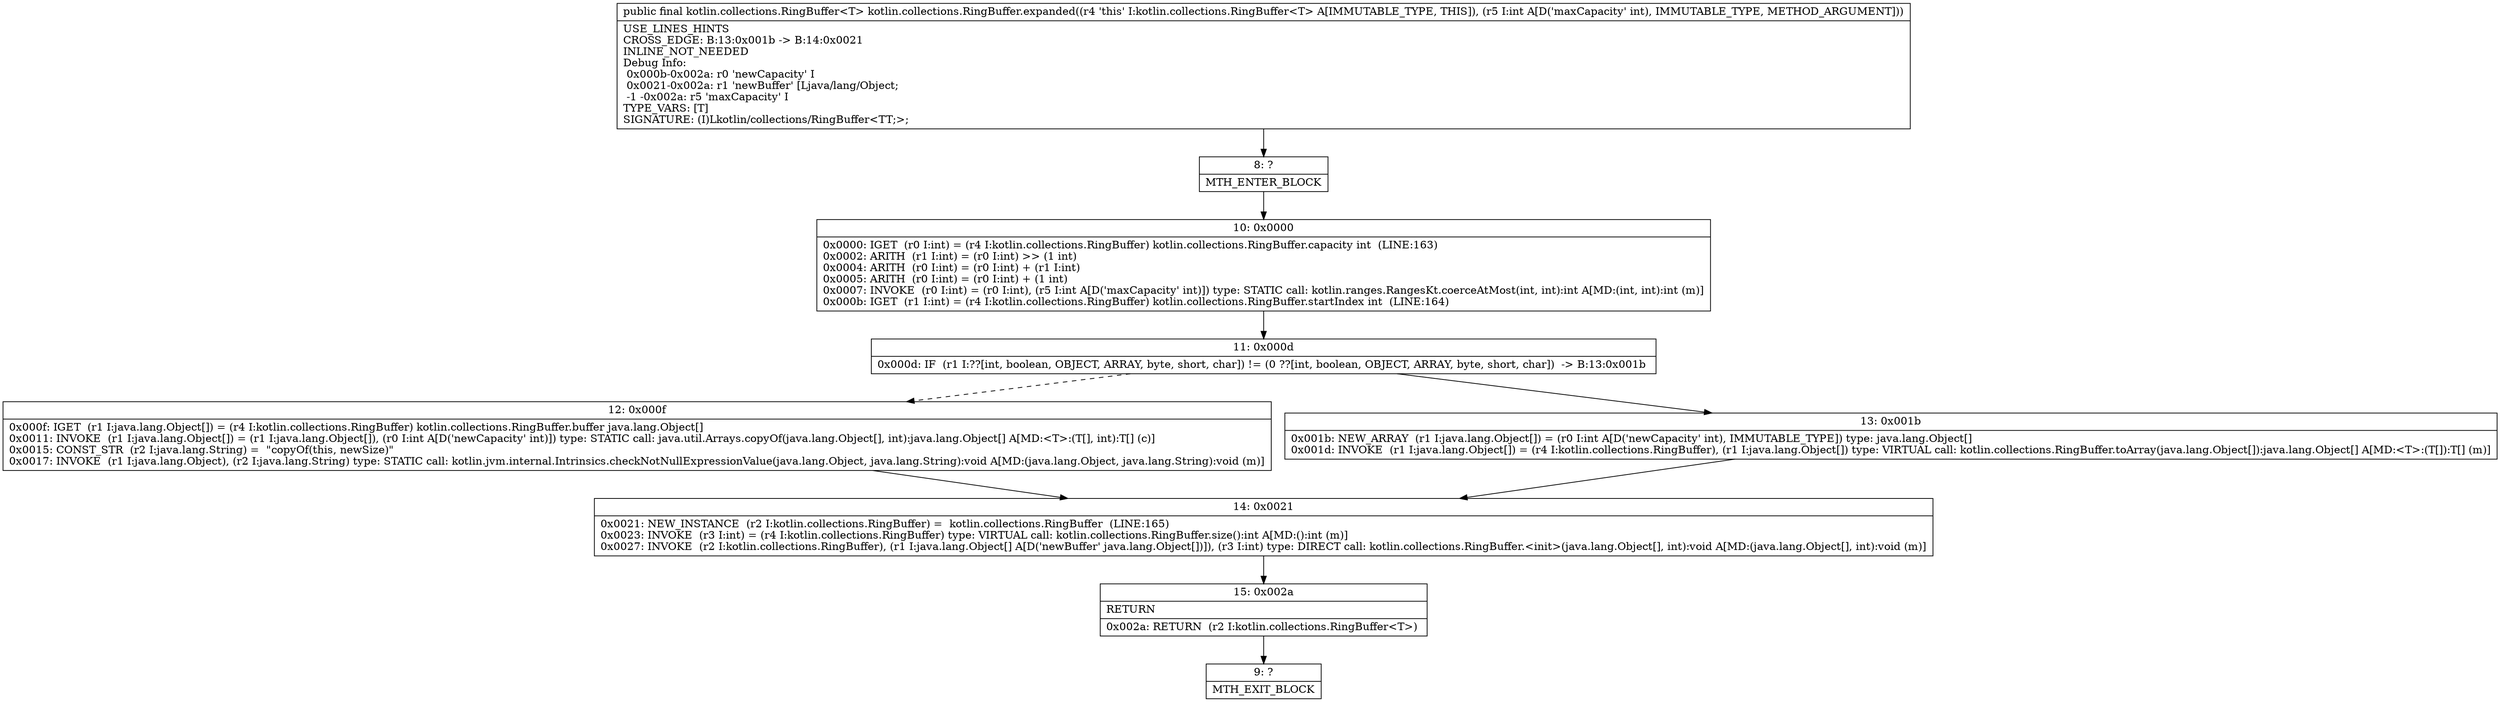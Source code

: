 digraph "CFG forkotlin.collections.RingBuffer.expanded(I)Lkotlin\/collections\/RingBuffer;" {
Node_8 [shape=record,label="{8\:\ ?|MTH_ENTER_BLOCK\l}"];
Node_10 [shape=record,label="{10\:\ 0x0000|0x0000: IGET  (r0 I:int) = (r4 I:kotlin.collections.RingBuffer) kotlin.collections.RingBuffer.capacity int  (LINE:163)\l0x0002: ARITH  (r1 I:int) = (r0 I:int) \>\> (1 int) \l0x0004: ARITH  (r0 I:int) = (r0 I:int) + (r1 I:int) \l0x0005: ARITH  (r0 I:int) = (r0 I:int) + (1 int) \l0x0007: INVOKE  (r0 I:int) = (r0 I:int), (r5 I:int A[D('maxCapacity' int)]) type: STATIC call: kotlin.ranges.RangesKt.coerceAtMost(int, int):int A[MD:(int, int):int (m)]\l0x000b: IGET  (r1 I:int) = (r4 I:kotlin.collections.RingBuffer) kotlin.collections.RingBuffer.startIndex int  (LINE:164)\l}"];
Node_11 [shape=record,label="{11\:\ 0x000d|0x000d: IF  (r1 I:??[int, boolean, OBJECT, ARRAY, byte, short, char]) != (0 ??[int, boolean, OBJECT, ARRAY, byte, short, char])  \-\> B:13:0x001b \l}"];
Node_12 [shape=record,label="{12\:\ 0x000f|0x000f: IGET  (r1 I:java.lang.Object[]) = (r4 I:kotlin.collections.RingBuffer) kotlin.collections.RingBuffer.buffer java.lang.Object[] \l0x0011: INVOKE  (r1 I:java.lang.Object[]) = (r1 I:java.lang.Object[]), (r0 I:int A[D('newCapacity' int)]) type: STATIC call: java.util.Arrays.copyOf(java.lang.Object[], int):java.lang.Object[] A[MD:\<T\>:(T[], int):T[] (c)]\l0x0015: CONST_STR  (r2 I:java.lang.String) =  \"copyOf(this, newSize)\" \l0x0017: INVOKE  (r1 I:java.lang.Object), (r2 I:java.lang.String) type: STATIC call: kotlin.jvm.internal.Intrinsics.checkNotNullExpressionValue(java.lang.Object, java.lang.String):void A[MD:(java.lang.Object, java.lang.String):void (m)]\l}"];
Node_14 [shape=record,label="{14\:\ 0x0021|0x0021: NEW_INSTANCE  (r2 I:kotlin.collections.RingBuffer) =  kotlin.collections.RingBuffer  (LINE:165)\l0x0023: INVOKE  (r3 I:int) = (r4 I:kotlin.collections.RingBuffer) type: VIRTUAL call: kotlin.collections.RingBuffer.size():int A[MD:():int (m)]\l0x0027: INVOKE  (r2 I:kotlin.collections.RingBuffer), (r1 I:java.lang.Object[] A[D('newBuffer' java.lang.Object[])]), (r3 I:int) type: DIRECT call: kotlin.collections.RingBuffer.\<init\>(java.lang.Object[], int):void A[MD:(java.lang.Object[], int):void (m)]\l}"];
Node_15 [shape=record,label="{15\:\ 0x002a|RETURN\l|0x002a: RETURN  (r2 I:kotlin.collections.RingBuffer\<T\>) \l}"];
Node_9 [shape=record,label="{9\:\ ?|MTH_EXIT_BLOCK\l}"];
Node_13 [shape=record,label="{13\:\ 0x001b|0x001b: NEW_ARRAY  (r1 I:java.lang.Object[]) = (r0 I:int A[D('newCapacity' int), IMMUTABLE_TYPE]) type: java.lang.Object[] \l0x001d: INVOKE  (r1 I:java.lang.Object[]) = (r4 I:kotlin.collections.RingBuffer), (r1 I:java.lang.Object[]) type: VIRTUAL call: kotlin.collections.RingBuffer.toArray(java.lang.Object[]):java.lang.Object[] A[MD:\<T\>:(T[]):T[] (m)]\l}"];
MethodNode[shape=record,label="{public final kotlin.collections.RingBuffer\<T\> kotlin.collections.RingBuffer.expanded((r4 'this' I:kotlin.collections.RingBuffer\<T\> A[IMMUTABLE_TYPE, THIS]), (r5 I:int A[D('maxCapacity' int), IMMUTABLE_TYPE, METHOD_ARGUMENT]))  | USE_LINES_HINTS\lCROSS_EDGE: B:13:0x001b \-\> B:14:0x0021\lINLINE_NOT_NEEDED\lDebug Info:\l  0x000b\-0x002a: r0 'newCapacity' I\l  0x0021\-0x002a: r1 'newBuffer' [Ljava\/lang\/Object;\l  \-1 \-0x002a: r5 'maxCapacity' I\lTYPE_VARS: [T]\lSIGNATURE: (I)Lkotlin\/collections\/RingBuffer\<TT;\>;\l}"];
MethodNode -> Node_8;Node_8 -> Node_10;
Node_10 -> Node_11;
Node_11 -> Node_12[style=dashed];
Node_11 -> Node_13;
Node_12 -> Node_14;
Node_14 -> Node_15;
Node_15 -> Node_9;
Node_13 -> Node_14;
}

